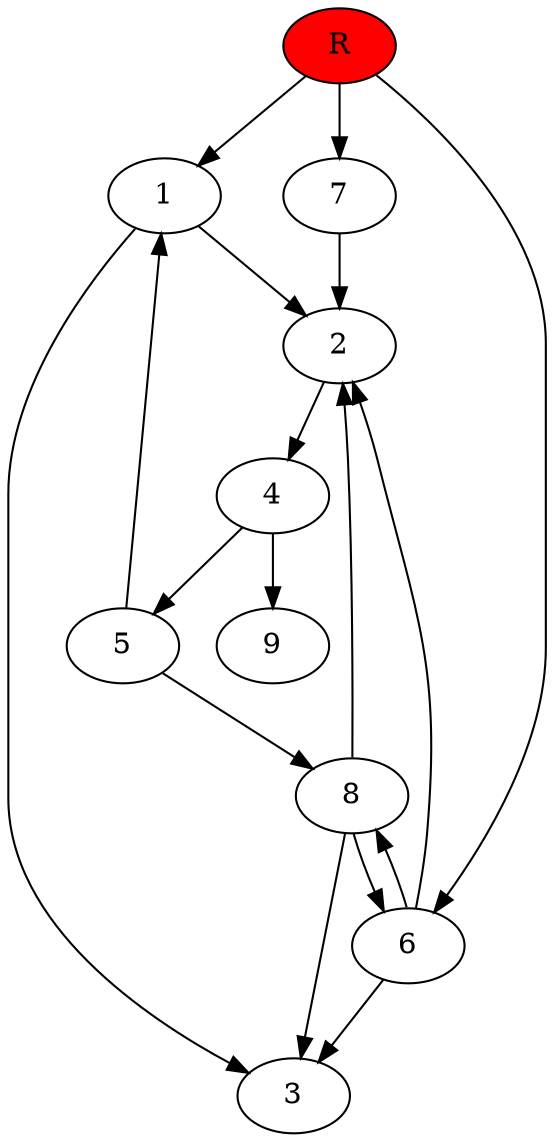 digraph prb41940 {
	1
	2
	3
	4
	5
	6
	7
	8
	R [fillcolor="#ff0000" style=filled]
	1 -> 2
	1 -> 3
	2 -> 4
	4 -> 5
	4 -> 9
	5 -> 1
	5 -> 8
	6 -> 2
	6 -> 3
	6 -> 8
	7 -> 2
	8 -> 2
	8 -> 3
	8 -> 6
	R -> 1
	R -> 6
	R -> 7
}
